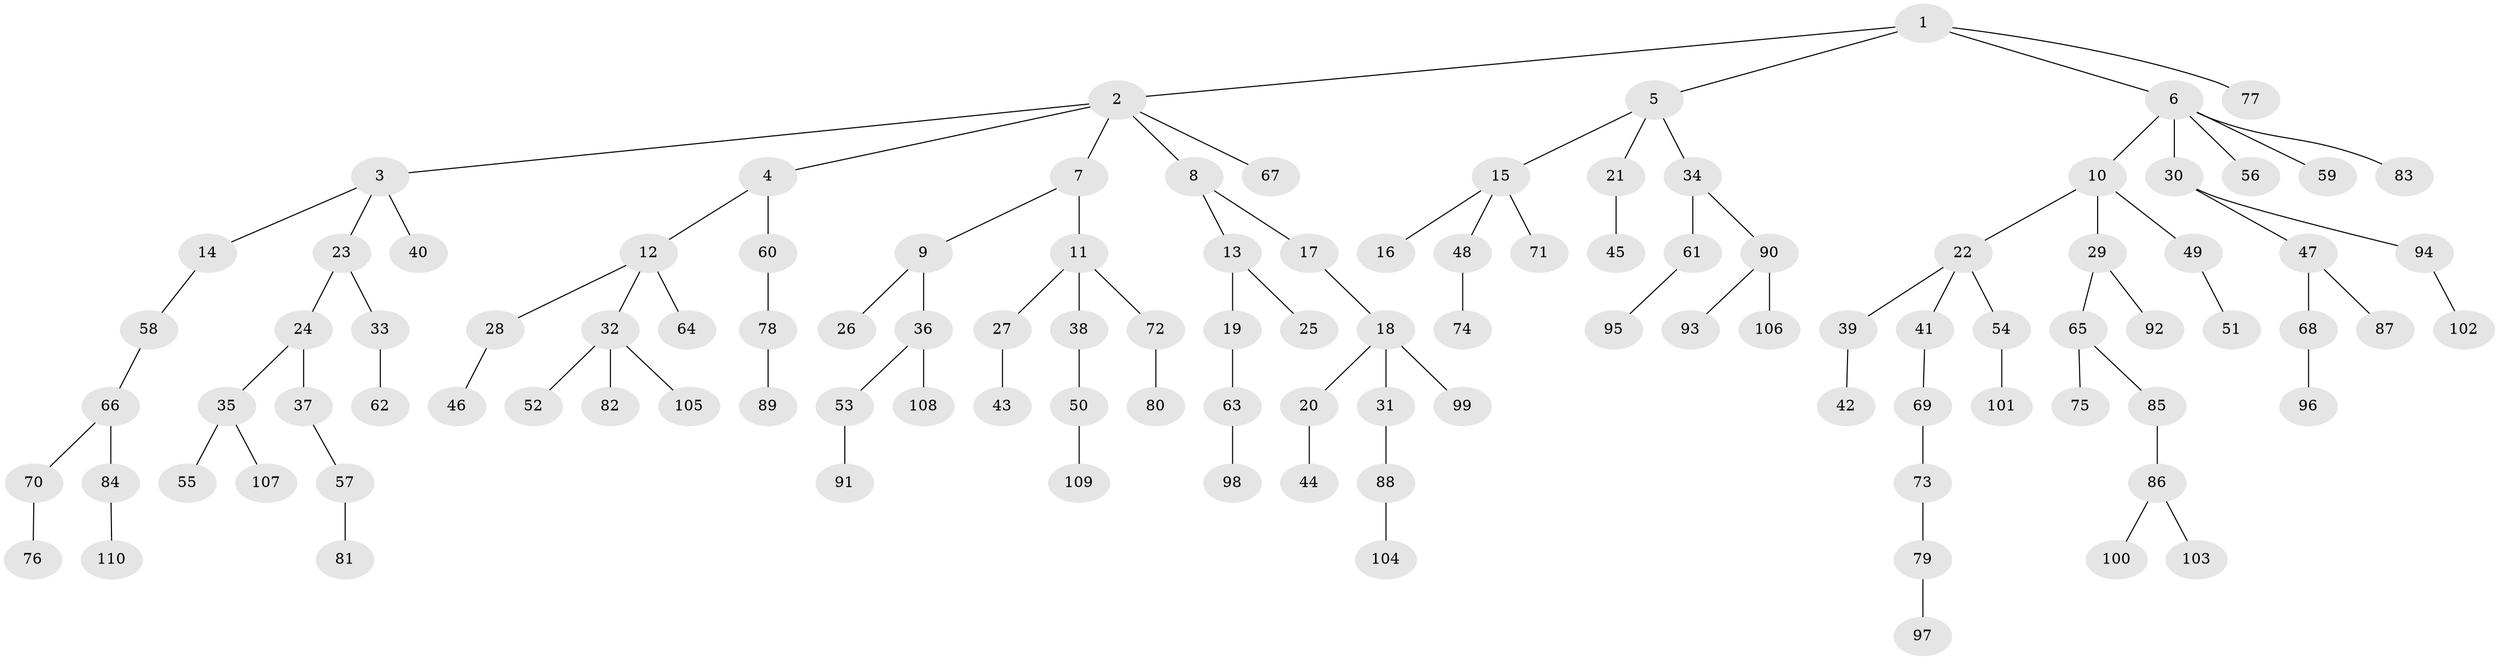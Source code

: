 // coarse degree distribution, {3: 0.17647058823529413, 2: 0.2647058823529412, 1: 0.47058823529411764, 4: 0.058823529411764705, 6: 0.029411764705882353}
// Generated by graph-tools (version 1.1) at 2025/37/03/04/25 23:37:30]
// undirected, 110 vertices, 109 edges
graph export_dot {
  node [color=gray90,style=filled];
  1;
  2;
  3;
  4;
  5;
  6;
  7;
  8;
  9;
  10;
  11;
  12;
  13;
  14;
  15;
  16;
  17;
  18;
  19;
  20;
  21;
  22;
  23;
  24;
  25;
  26;
  27;
  28;
  29;
  30;
  31;
  32;
  33;
  34;
  35;
  36;
  37;
  38;
  39;
  40;
  41;
  42;
  43;
  44;
  45;
  46;
  47;
  48;
  49;
  50;
  51;
  52;
  53;
  54;
  55;
  56;
  57;
  58;
  59;
  60;
  61;
  62;
  63;
  64;
  65;
  66;
  67;
  68;
  69;
  70;
  71;
  72;
  73;
  74;
  75;
  76;
  77;
  78;
  79;
  80;
  81;
  82;
  83;
  84;
  85;
  86;
  87;
  88;
  89;
  90;
  91;
  92;
  93;
  94;
  95;
  96;
  97;
  98;
  99;
  100;
  101;
  102;
  103;
  104;
  105;
  106;
  107;
  108;
  109;
  110;
  1 -- 2;
  1 -- 5;
  1 -- 6;
  1 -- 77;
  2 -- 3;
  2 -- 4;
  2 -- 7;
  2 -- 8;
  2 -- 67;
  3 -- 14;
  3 -- 23;
  3 -- 40;
  4 -- 12;
  4 -- 60;
  5 -- 15;
  5 -- 21;
  5 -- 34;
  6 -- 10;
  6 -- 30;
  6 -- 56;
  6 -- 59;
  6 -- 83;
  7 -- 9;
  7 -- 11;
  8 -- 13;
  8 -- 17;
  9 -- 26;
  9 -- 36;
  10 -- 22;
  10 -- 29;
  10 -- 49;
  11 -- 27;
  11 -- 38;
  11 -- 72;
  12 -- 28;
  12 -- 32;
  12 -- 64;
  13 -- 19;
  13 -- 25;
  14 -- 58;
  15 -- 16;
  15 -- 48;
  15 -- 71;
  17 -- 18;
  18 -- 20;
  18 -- 31;
  18 -- 99;
  19 -- 63;
  20 -- 44;
  21 -- 45;
  22 -- 39;
  22 -- 41;
  22 -- 54;
  23 -- 24;
  23 -- 33;
  24 -- 35;
  24 -- 37;
  27 -- 43;
  28 -- 46;
  29 -- 65;
  29 -- 92;
  30 -- 47;
  30 -- 94;
  31 -- 88;
  32 -- 52;
  32 -- 82;
  32 -- 105;
  33 -- 62;
  34 -- 61;
  34 -- 90;
  35 -- 55;
  35 -- 107;
  36 -- 53;
  36 -- 108;
  37 -- 57;
  38 -- 50;
  39 -- 42;
  41 -- 69;
  47 -- 68;
  47 -- 87;
  48 -- 74;
  49 -- 51;
  50 -- 109;
  53 -- 91;
  54 -- 101;
  57 -- 81;
  58 -- 66;
  60 -- 78;
  61 -- 95;
  63 -- 98;
  65 -- 75;
  65 -- 85;
  66 -- 70;
  66 -- 84;
  68 -- 96;
  69 -- 73;
  70 -- 76;
  72 -- 80;
  73 -- 79;
  78 -- 89;
  79 -- 97;
  84 -- 110;
  85 -- 86;
  86 -- 100;
  86 -- 103;
  88 -- 104;
  90 -- 93;
  90 -- 106;
  94 -- 102;
}

